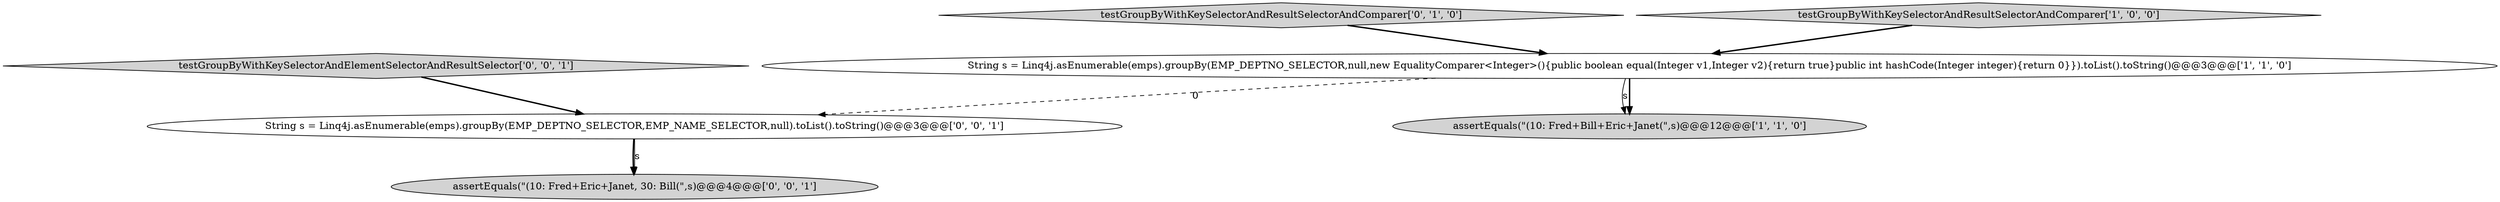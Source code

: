 digraph {
5 [style = filled, label = "testGroupByWithKeySelectorAndElementSelectorAndResultSelector['0', '0', '1']", fillcolor = lightgray, shape = diamond image = "AAA0AAABBB3BBB"];
4 [style = filled, label = "assertEquals(\"(10: Fred+Eric+Janet, 30: Bill(\",s)@@@4@@@['0', '0', '1']", fillcolor = lightgray, shape = ellipse image = "AAA0AAABBB3BBB"];
1 [style = filled, label = "assertEquals(\"(10: Fred+Bill+Eric+Janet(\",s)@@@12@@@['1', '1', '0']", fillcolor = lightgray, shape = ellipse image = "AAA0AAABBB1BBB"];
3 [style = filled, label = "testGroupByWithKeySelectorAndResultSelectorAndComparer['0', '1', '0']", fillcolor = lightgray, shape = diamond image = "AAA0AAABBB2BBB"];
0 [style = filled, label = "testGroupByWithKeySelectorAndResultSelectorAndComparer['1', '0', '0']", fillcolor = lightgray, shape = diamond image = "AAA0AAABBB1BBB"];
6 [style = filled, label = "String s = Linq4j.asEnumerable(emps).groupBy(EMP_DEPTNO_SELECTOR,EMP_NAME_SELECTOR,null).toList().toString()@@@3@@@['0', '0', '1']", fillcolor = white, shape = ellipse image = "AAA0AAABBB3BBB"];
2 [style = filled, label = "String s = Linq4j.asEnumerable(emps).groupBy(EMP_DEPTNO_SELECTOR,null,new EqualityComparer<Integer>(){public boolean equal(Integer v1,Integer v2){return true}public int hashCode(Integer integer){return 0}}).toList().toString()@@@3@@@['1', '1', '0']", fillcolor = white, shape = ellipse image = "AAA0AAABBB1BBB"];
6->4 [style = bold, label=""];
6->4 [style = solid, label="s"];
5->6 [style = bold, label=""];
3->2 [style = bold, label=""];
2->1 [style = solid, label="s"];
2->1 [style = bold, label=""];
0->2 [style = bold, label=""];
2->6 [style = dashed, label="0"];
}

